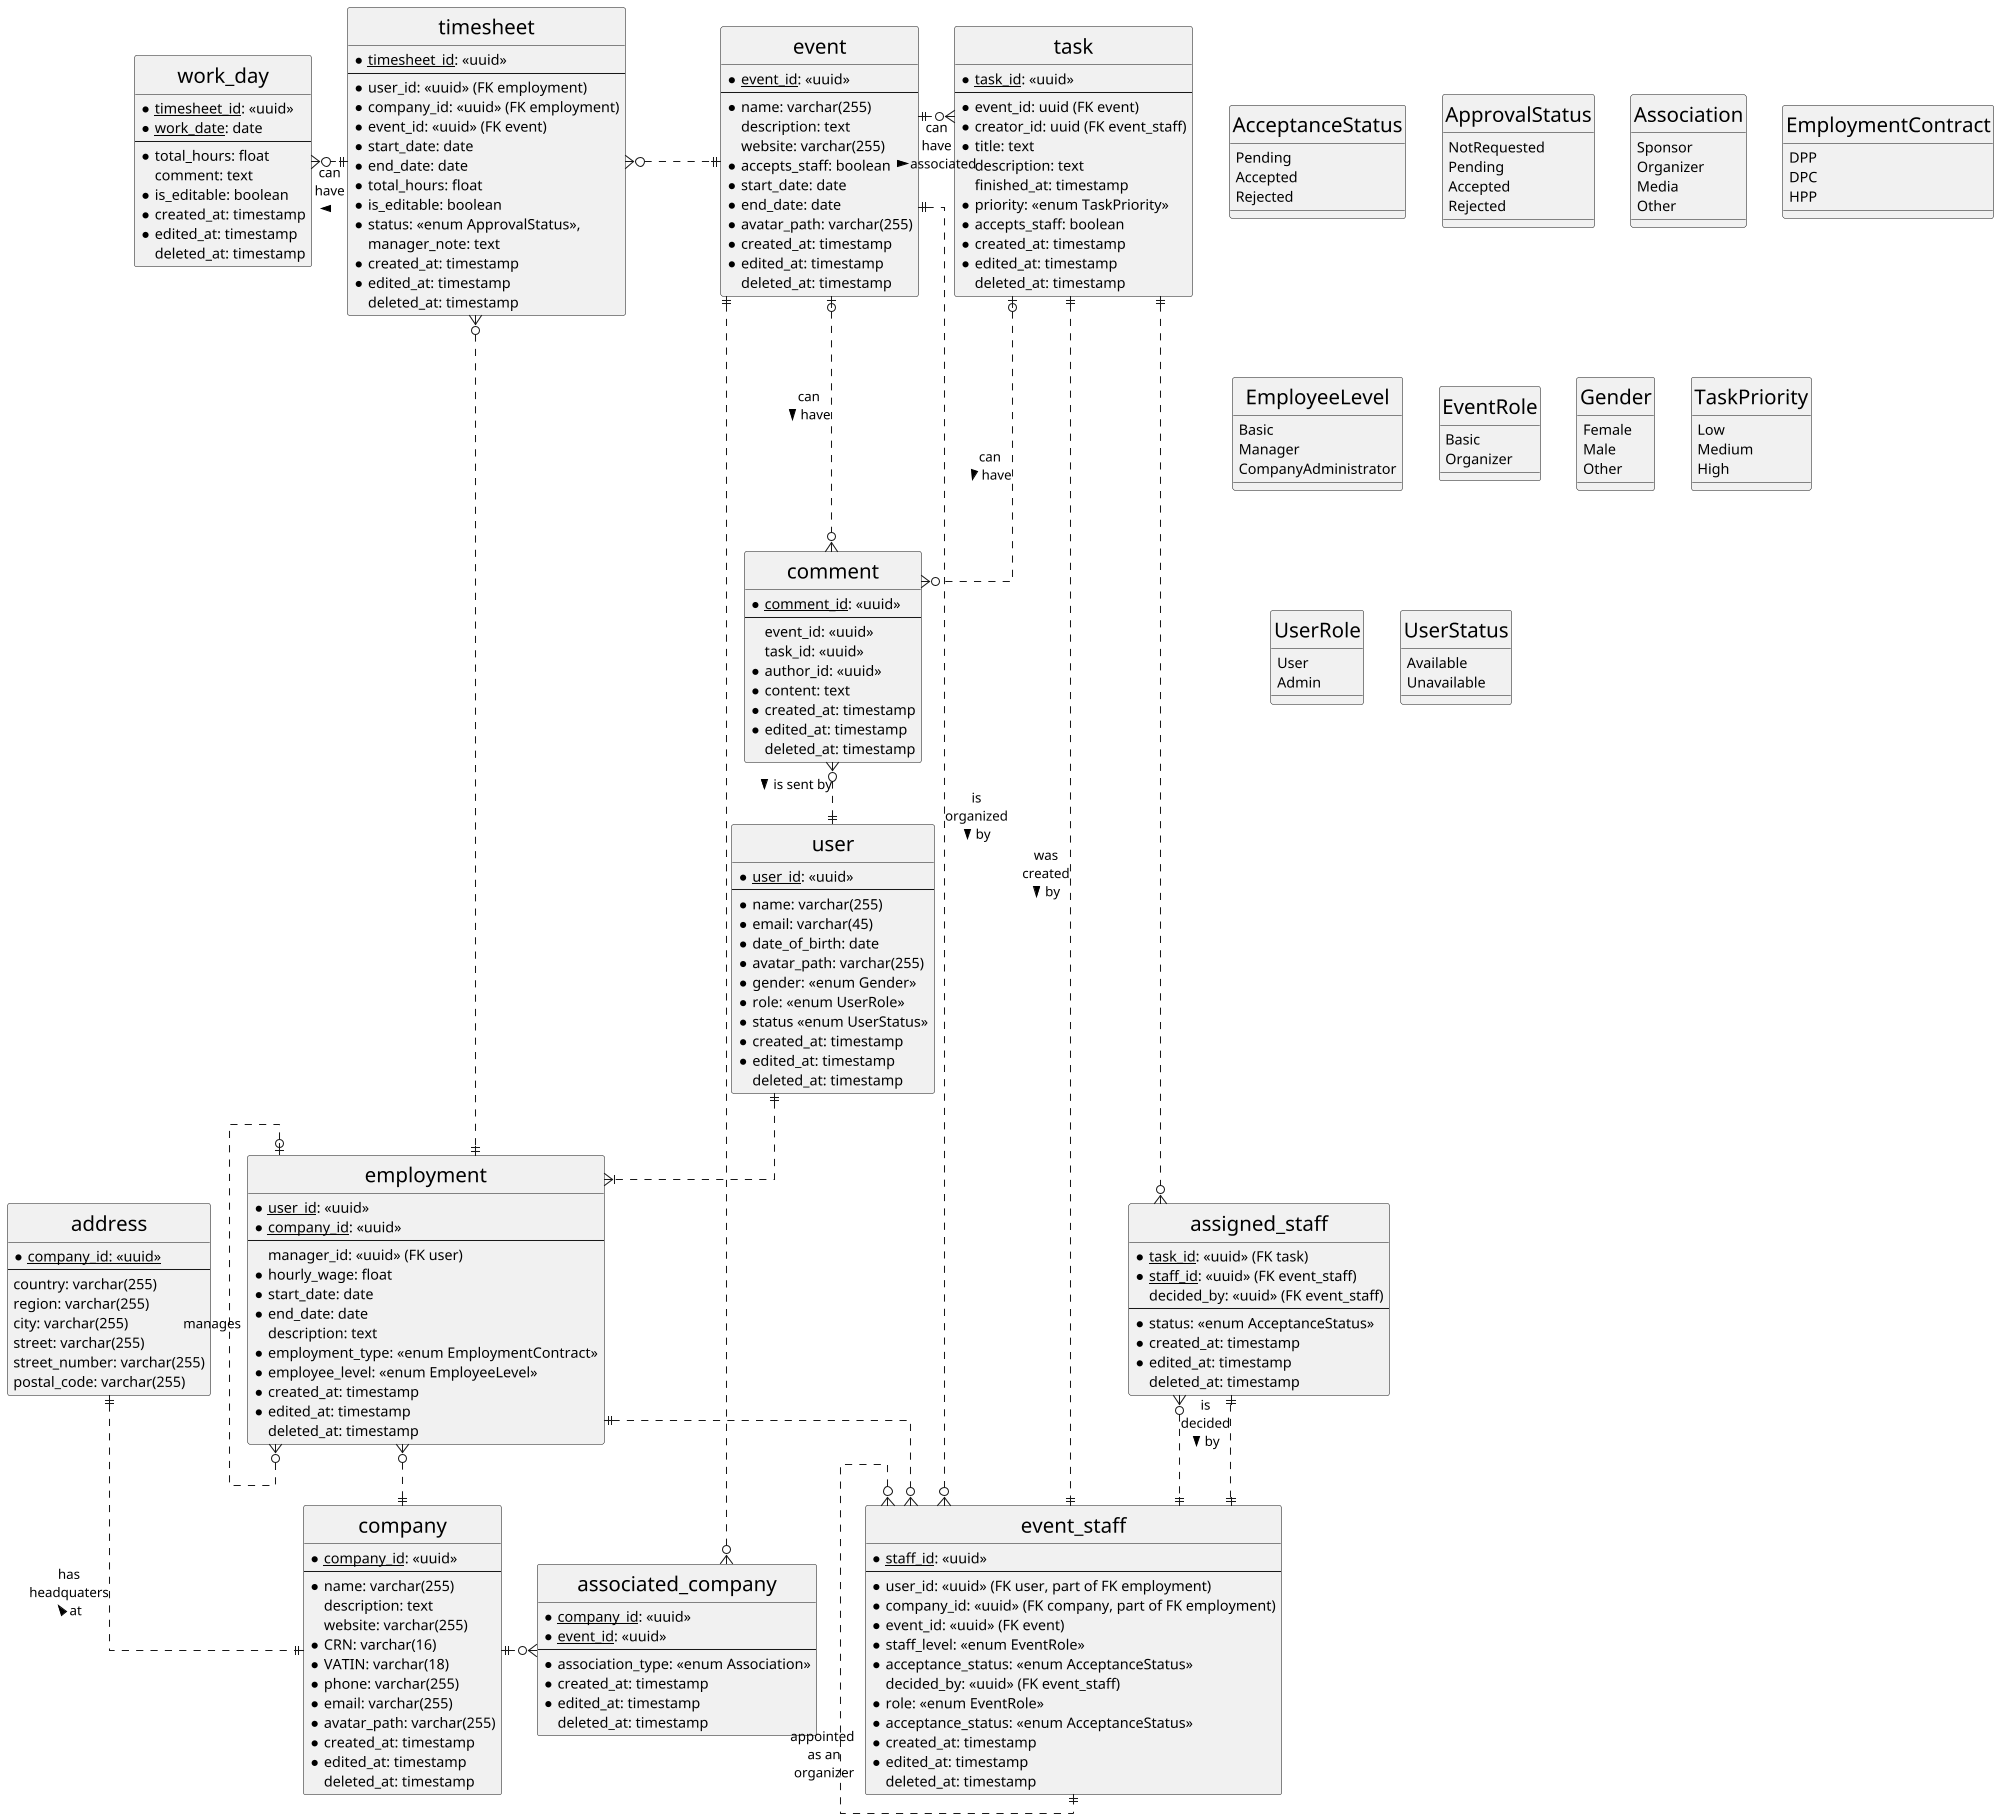 @startuml erd
skinparam Linetype ortho
skinparam classFontSize 20
scale 2000 * 2000
hide circle

/'
  Denotes the status of an employee\'s request to work on an event.
'/
enum AcceptanceStatus {
    Pending
    Accepted
    Rejected
}

enum ApprovalStatus {
    /'
      A temporary state which preceeds a `Pending` state.

      Suggests an employee currently modifies its workdays
      and does not want to get his/her timesheet verified yet.
    '/
    NotRequested
    Pending
    Accepted
    Rejected
}

/'
  Denotes the type of association that a company has with an event.
'/
enum Association {
    Sponsor
    Organizer
    Media
    Other
}

/'
  Denotes the type of employment an employee may have with a company.
'/
enum EmploymentContract {
    DPP
    DPC
    HPP
}

/'
  Denotes whether the employee has managerial responsibilities / privileges
  within a company, or not. The Upper Manager role represents the overall
  responsible person (people) that take care of the company in the system.
'/
enum EmployeeLevel {
    Basic
    Manager
    CompanyAdministrator
}

/'
  Denotes whether the employee has additional (organizer) privileges
  within a given event.
'/
enum EventRole {
    Basic
    Organizer
}

/'
  Denotes a gender types that user is allowed to choose from.
'/
enum Gender {
    Female
    Male
    Other
}

/'
  Denotes the priority of a task assigned to event staff.
'/
enum TaskPriority {
    Low
    Medium
    High
}

/'
  Denotes the privileges of a user in terms of interactions with the system
  as a whole.
'/
enum UserRole {
    User
    Admin
}

/'
  Denotes the availability of a user in terms of employment
  and task opportunities.
'/
enum UserStatus {
    Available
    Unavailable
}

entity user {
    *<u>user_id</u>: <<uuid>>
    ---
    ' Full name. They will log in using their email.
    *name: varchar(255)
    *email: varchar(45)
    *date_of_birth: date
    *avatar_path: varchar(255)
    *gender: <<enum Gender>>
    *role: <<enum UserRole>>
    *status <<enum UserStatus>>
    *created_at: timestamp
    *edited_at: timestamp
    deleted_at: timestamp
}

entity timesheet {
    *<u>timesheet_id</u>: <<uuid>>
    ---
    *user_id: <<uuid>> (FK employment)
    *company_id: <<uuid>> (FK employment)
    *event_id: <<uuid>> (FK event)
    *start_date: date
    *end_date: date
    *total_hours: float
    *is_editable: boolean
    *status: <<enum ApprovalStatus>>,
    ' allows managers to leave notes in case of errors.
    manager_note: text
    *created_at: timestamp
    *edited_at: timestamp
    deleted_at: timestamp
}

entity work_day {
    *<u>timesheet_id</u>: <<uuid>>
    *<u>work_date</u>: date
    ---
    *total_hours: float
    comment: text
    *is_editable: boolean
    *created_at: timestamp
    *edited_at: timestamp
    deleted_at: timestamp
}

entity event {
    *<u>event_id</u>: <<uuid>>
    ---
    *name: varchar(255)
    description: text
    website: varchar(255)
    *accepts_staff: boolean
    *start_date: date
    *end_date: date
    *avatar_path: varchar(255)
    *created_at: timestamp
    *edited_at: timestamp
    deleted_at: timestamp
}

entity task {
    *<u>task_id</u>: <<uuid>>
    --
    *event_id: uuid (FK event)
    *creator_id: uuid (FK event_staff)
    *title: text
    description: text
    finished_at: timestamp
    *priority: <<enum TaskPriority>>
    *accepts_staff: boolean
    *created_at: timestamp
    *edited_at: timestamp
    deleted_at: timestamp
}

entity assigned_staff {
    *<u>task_id</u>: <<uuid>> (FK task)
    *<u>staff_id</u>: <<uuid>> (FK event_staff)
    decided_by: <<uuid>> (FK event_staff)
    ---
    *status: <<enum AcceptanceStatus>>
    *created_at: timestamp
    *edited_at: timestamp
    deleted_at: timestamp
}

entity company {
    *<u>company_id</u>: <<uuid>>
    ---
    *name: varchar(255)
    description: text
    website: varchar(255)
    /' A Company Registration Number.

    Note: Different European countries use different format, some just
            numbers, some letters as well, but they all fit into 16 characters.
    '/
    *CRN: varchar(16)
    /'
    A Value-Added Tax Identification Number.

    Note: China seems to have a longest format with 18 characters.
    '/
    *VATIN: varchar(18)
    *phone: varchar(255)
    *email: varchar(255)
    *avatar_path: varchar(255)
    *created_at: timestamp
    *edited_at: timestamp
    deleted_at: timestamp
}

/'
    Normalization for compound type address.
    In case we want to expand some filtering.
    Also normalization.
'/
entity address {
    *<u>company_id<u>: <<uuid>>
    ---
    country: varchar(255)
    region: varchar(255)
    city: varchar(255)
    street: varchar(255)
    street_number: varchar(255)
    postal_code: varchar(255)
}

entity associated_company {
    *<u>company_id</u>: <<uuid>>
    *<u>event_id</u>: <<uuid>>
    ---
    *association_type: <<enum Association>>
    *created_at: timestamp
    *edited_at: timestamp
    deleted_at: timestamp
}

entity employment {
    *<u>user_id</u>: <<uuid>>
    *<u>company_id</u>: <<uuid>>
    ---
    /' 
        manager_id and company_id give us the manager\'s employment record.
        manager_id is therefore the user ID of the manager.
    '/
    manager_id: <<uuid>> (FK user)
    *hourly_wage: float
    *start_date: date
    *end_date: date
    ' Allows for descriptions of the employment's purpose.
    description: text
    *employment_type: <<enum EmploymentContract>>
    *employee_level: <<enum EmployeeLevel>>
    *created_at: timestamp
    *edited_at: timestamp
    deleted_at: timestamp
}

entity event_staff {
    *<u>staff_id</u>: <<uuid>>  
    ---
    *user_id: <<uuid>> (FK user, part of FK employment)
    *company_id: <<uuid>> (FK company, part of FK employment)
    *event_id: <<uuid>> (FK event)
    *staff_level: <<enum EventRole>>
    *acceptance_status: <<enum AcceptanceStatus>>
    decided_by: <<uuid>> (FK event_staff)
    *role: <<enum EventRole>>
    *acceptance_status: <<enum AcceptanceStatus>>
    *created_at: timestamp
    *edited_at: timestamp
    deleted_at: timestamp
}

entity comment {
    *<u>comment_id</u>: <<uuid>>
    ---
    /' 
        Note that the nullability of event_id 
        and task_id is a xor relationship.
        So either event_id is null, and task_id is not null, or the opposite.
        They can\'t both be null, or both not be null.
    '/
    event_id: <<uuid>>
    task_id: <<uuid>>
    *author_id: <<uuid>>
    *content: text
    *created_at: timestamp
    *edited_at: timestamp
    deleted_at: timestamp
}

/'
  Class relations, possibly with labels.

  Note: One can use `u`, `r`, `d`, `b` values in relation syntax
        (e.g. `author|o-b-o{books`).


        It allows to request some table to be put `up` / `right`
        / `bottom` / `left` relative to some other table.

        This seems to be undocumented, but it works.
'/
user||..|{employment
timesheet}o..||employment
timesheet||.l.o{work_day : can\nhave\n <
timesheet}o.r.||event
employment||..o{event_staff
employment}o..||company
employment|o..o{employment : manages
event||.o{associated_company
company||.r.o{associated_company
company||.u.||address : has\nheadquaters\nat <
event||..o{event_staff : is\norganized\nby >
event||.r.o{task : can\nhave\nassociated >
event|o...o{comment : can\nhave >
task|o...o{comment : can\nhave >
comment}o..||user : is sent by >
task||..||event_staff : was\ncreated\nby >
task||..o{assigned_staff
assigned_staff}o..||event_staff
assigned_staff||..||event_staff : is\ndecided\nby >
event_staff}o..||event_staff : appointed\n as an\n organizer
@enduml